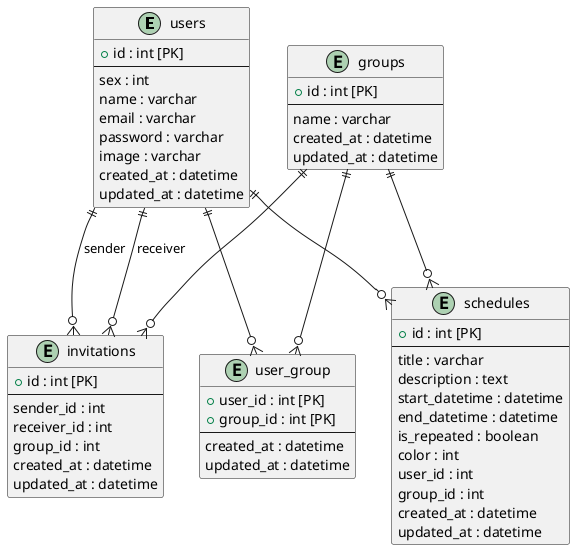 @startuml

entity "users" as users {
    + id : int [PK]
    --
    sex : int
    name : varchar
    email : varchar
    password : varchar
    image : varchar
    created_at : datetime
    updated_at : datetime
}

entity "groups" as groups {
    + id : int [PK]
    --
    name : varchar
    created_at : datetime
    updated_at : datetime
}

entity "user_group" as user_group {
    + user_id : int [PK]
    + group_id : int [PK]
    --
    created_at : datetime
    updated_at : datetime
}

entity "schedules" as schedules {
    + id : int [PK]
    --
    title : varchar
    description : text
    start_datetime : datetime
    end_datetime : datetime
    is_repeated : boolean
    color : int
    user_id : int
    group_id : int
    created_at : datetime
    updated_at : datetime
}

entity "invitations" as invitations {
    + id : int [PK]
    --
    sender_id : int
    receiver_id : int
    group_id : int
    created_at : datetime
    updated_at : datetime
}

users ||--o{ user_group
groups ||--o{ user_group
users ||--o{ schedules
groups ||--o{ schedules
users ||--o{ invitations : sender
users ||--o{ invitations : receiver
groups ||--o{ invitations

@enduml
